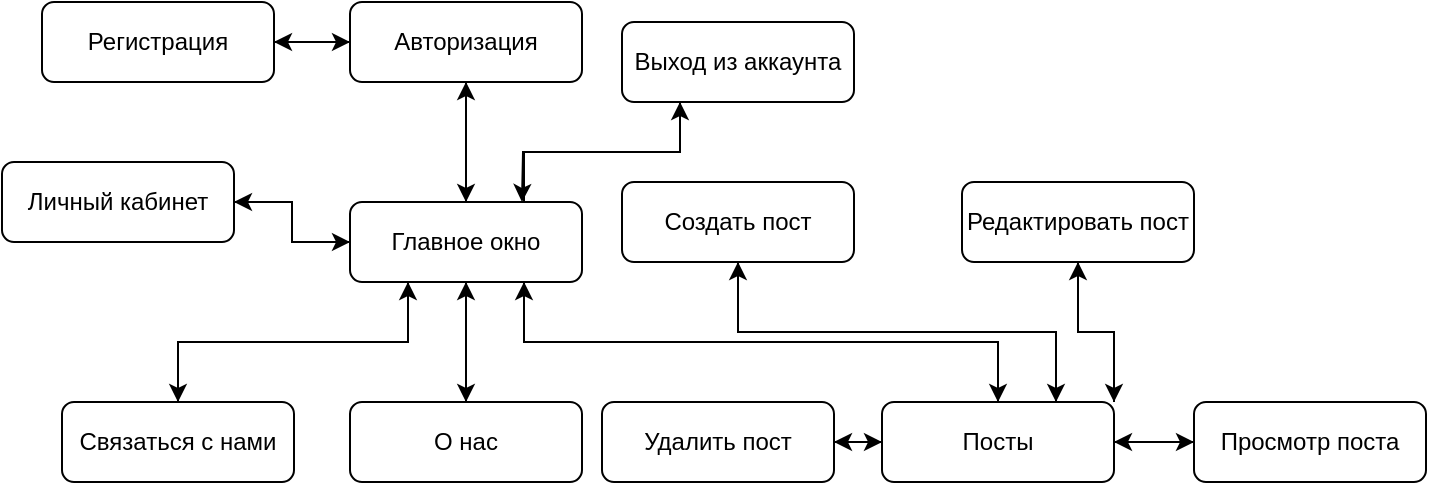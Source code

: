 <mxfile version="14.7.1" type="github">
  <diagram id="dhQph6XMhLJBkTcOBVVm" name="Page-1">
    <mxGraphModel dx="1359" dy="792" grid="1" gridSize="10" guides="1" tooltips="1" connect="1" arrows="1" fold="1" page="1" pageScale="1" pageWidth="827" pageHeight="1169" math="0" shadow="0">
      <root>
        <mxCell id="0" />
        <mxCell id="1" parent="0" />
        <mxCell id="I7o8DJMVMm2Aevz03Bqx-7" style="edgeStyle=orthogonalEdgeStyle;rounded=0;orthogonalLoop=1;jettySize=auto;html=1;exitX=0.5;exitY=0;exitDx=0;exitDy=0;entryX=0.5;entryY=1;entryDx=0;entryDy=0;" edge="1" parent="1" source="I7o8DJMVMm2Aevz03Bqx-1" target="I7o8DJMVMm2Aevz03Bqx-2">
          <mxGeometry relative="1" as="geometry" />
        </mxCell>
        <mxCell id="I7o8DJMVMm2Aevz03Bqx-17" style="edgeStyle=orthogonalEdgeStyle;rounded=0;orthogonalLoop=1;jettySize=auto;html=1;exitX=0.25;exitY=1;exitDx=0;exitDy=0;entryX=0.5;entryY=0;entryDx=0;entryDy=0;" edge="1" parent="1" source="I7o8DJMVMm2Aevz03Bqx-1" target="I7o8DJMVMm2Aevz03Bqx-8">
          <mxGeometry relative="1" as="geometry" />
        </mxCell>
        <mxCell id="I7o8DJMVMm2Aevz03Bqx-19" style="edgeStyle=orthogonalEdgeStyle;rounded=0;orthogonalLoop=1;jettySize=auto;html=1;exitX=0.5;exitY=1;exitDx=0;exitDy=0;entryX=0.5;entryY=0;entryDx=0;entryDy=0;" edge="1" parent="1" source="I7o8DJMVMm2Aevz03Bqx-1" target="I7o8DJMVMm2Aevz03Bqx-9">
          <mxGeometry relative="1" as="geometry" />
        </mxCell>
        <mxCell id="I7o8DJMVMm2Aevz03Bqx-20" style="edgeStyle=orthogonalEdgeStyle;rounded=0;orthogonalLoop=1;jettySize=auto;html=1;exitX=0.75;exitY=1;exitDx=0;exitDy=0;entryX=0.5;entryY=0;entryDx=0;entryDy=0;" edge="1" parent="1" source="I7o8DJMVMm2Aevz03Bqx-1" target="I7o8DJMVMm2Aevz03Bqx-10">
          <mxGeometry relative="1" as="geometry" />
        </mxCell>
        <mxCell id="I7o8DJMVMm2Aevz03Bqx-35" style="edgeStyle=orthogonalEdgeStyle;rounded=0;orthogonalLoop=1;jettySize=auto;html=1;exitX=0;exitY=0.5;exitDx=0;exitDy=0;entryX=1;entryY=0.5;entryDx=0;entryDy=0;" edge="1" parent="1" source="I7o8DJMVMm2Aevz03Bqx-1" target="I7o8DJMVMm2Aevz03Bqx-34">
          <mxGeometry relative="1" as="geometry" />
        </mxCell>
        <mxCell id="I7o8DJMVMm2Aevz03Bqx-38" style="edgeStyle=orthogonalEdgeStyle;rounded=0;orthogonalLoop=1;jettySize=auto;html=1;exitX=0.75;exitY=0;exitDx=0;exitDy=0;entryX=0.25;entryY=1;entryDx=0;entryDy=0;" edge="1" parent="1" source="I7o8DJMVMm2Aevz03Bqx-1" target="I7o8DJMVMm2Aevz03Bqx-37">
          <mxGeometry relative="1" as="geometry" />
        </mxCell>
        <mxCell id="I7o8DJMVMm2Aevz03Bqx-1" value="Главное окно" style="rounded=1;whiteSpace=wrap;html=1;" vertex="1" parent="1">
          <mxGeometry x="294" y="180" width="116" height="40" as="geometry" />
        </mxCell>
        <mxCell id="I7o8DJMVMm2Aevz03Bqx-4" style="edgeStyle=orthogonalEdgeStyle;rounded=0;orthogonalLoop=1;jettySize=auto;html=1;exitX=0;exitY=0.5;exitDx=0;exitDy=0;entryX=1;entryY=0.5;entryDx=0;entryDy=0;" edge="1" parent="1" source="I7o8DJMVMm2Aevz03Bqx-2" target="I7o8DJMVMm2Aevz03Bqx-3">
          <mxGeometry relative="1" as="geometry" />
        </mxCell>
        <mxCell id="I7o8DJMVMm2Aevz03Bqx-6" style="edgeStyle=orthogonalEdgeStyle;rounded=0;orthogonalLoop=1;jettySize=auto;html=1;exitX=0.5;exitY=1;exitDx=0;exitDy=0;entryX=0.5;entryY=0;entryDx=0;entryDy=0;" edge="1" parent="1" source="I7o8DJMVMm2Aevz03Bqx-2" target="I7o8DJMVMm2Aevz03Bqx-1">
          <mxGeometry relative="1" as="geometry" />
        </mxCell>
        <mxCell id="I7o8DJMVMm2Aevz03Bqx-2" value="Авторизация" style="rounded=1;whiteSpace=wrap;html=1;" vertex="1" parent="1">
          <mxGeometry x="294" y="80" width="116" height="40" as="geometry" />
        </mxCell>
        <mxCell id="I7o8DJMVMm2Aevz03Bqx-5" style="edgeStyle=orthogonalEdgeStyle;rounded=0;orthogonalLoop=1;jettySize=auto;html=1;exitX=1;exitY=0.5;exitDx=0;exitDy=0;entryX=0;entryY=0.5;entryDx=0;entryDy=0;" edge="1" parent="1" source="I7o8DJMVMm2Aevz03Bqx-3" target="I7o8DJMVMm2Aevz03Bqx-2">
          <mxGeometry relative="1" as="geometry" />
        </mxCell>
        <mxCell id="I7o8DJMVMm2Aevz03Bqx-3" value="Регистрация" style="rounded=1;whiteSpace=wrap;html=1;" vertex="1" parent="1">
          <mxGeometry x="140" y="80" width="116" height="40" as="geometry" />
        </mxCell>
        <mxCell id="I7o8DJMVMm2Aevz03Bqx-16" style="edgeStyle=orthogonalEdgeStyle;rounded=0;orthogonalLoop=1;jettySize=auto;html=1;exitX=0.5;exitY=0;exitDx=0;exitDy=0;entryX=0.25;entryY=1;entryDx=0;entryDy=0;" edge="1" parent="1" source="I7o8DJMVMm2Aevz03Bqx-8" target="I7o8DJMVMm2Aevz03Bqx-1">
          <mxGeometry relative="1" as="geometry" />
        </mxCell>
        <mxCell id="I7o8DJMVMm2Aevz03Bqx-8" value="Связаться с нами" style="rounded=1;whiteSpace=wrap;html=1;" vertex="1" parent="1">
          <mxGeometry x="150" y="280" width="116" height="40" as="geometry" />
        </mxCell>
        <mxCell id="I7o8DJMVMm2Aevz03Bqx-18" style="edgeStyle=orthogonalEdgeStyle;rounded=0;orthogonalLoop=1;jettySize=auto;html=1;exitX=0.5;exitY=0;exitDx=0;exitDy=0;entryX=0.5;entryY=1;entryDx=0;entryDy=0;" edge="1" parent="1" source="I7o8DJMVMm2Aevz03Bqx-9" target="I7o8DJMVMm2Aevz03Bqx-1">
          <mxGeometry relative="1" as="geometry" />
        </mxCell>
        <mxCell id="I7o8DJMVMm2Aevz03Bqx-9" value="О нас" style="rounded=1;whiteSpace=wrap;html=1;" vertex="1" parent="1">
          <mxGeometry x="294" y="280" width="116" height="40" as="geometry" />
        </mxCell>
        <mxCell id="I7o8DJMVMm2Aevz03Bqx-21" style="edgeStyle=orthogonalEdgeStyle;rounded=0;orthogonalLoop=1;jettySize=auto;html=1;exitX=0.5;exitY=0;exitDx=0;exitDy=0;entryX=0.75;entryY=1;entryDx=0;entryDy=0;" edge="1" parent="1" source="I7o8DJMVMm2Aevz03Bqx-10" target="I7o8DJMVMm2Aevz03Bqx-1">
          <mxGeometry relative="1" as="geometry" />
        </mxCell>
        <mxCell id="I7o8DJMVMm2Aevz03Bqx-23" style="edgeStyle=orthogonalEdgeStyle;rounded=0;orthogonalLoop=1;jettySize=auto;html=1;exitX=0.75;exitY=0;exitDx=0;exitDy=0;entryX=0.5;entryY=1;entryDx=0;entryDy=0;" edge="1" parent="1" source="I7o8DJMVMm2Aevz03Bqx-10" target="I7o8DJMVMm2Aevz03Bqx-22">
          <mxGeometry relative="1" as="geometry" />
        </mxCell>
        <mxCell id="I7o8DJMVMm2Aevz03Bqx-25" style="edgeStyle=orthogonalEdgeStyle;rounded=0;orthogonalLoop=1;jettySize=auto;html=1;exitX=0;exitY=0.5;exitDx=0;exitDy=0;entryX=1;entryY=0.5;entryDx=0;entryDy=0;" edge="1" parent="1" source="I7o8DJMVMm2Aevz03Bqx-10" target="I7o8DJMVMm2Aevz03Bqx-24">
          <mxGeometry relative="1" as="geometry" />
        </mxCell>
        <mxCell id="I7o8DJMVMm2Aevz03Bqx-29" style="edgeStyle=orthogonalEdgeStyle;rounded=0;orthogonalLoop=1;jettySize=auto;html=1;exitX=1;exitY=0;exitDx=0;exitDy=0;entryX=0.5;entryY=1;entryDx=0;entryDy=0;" edge="1" parent="1" source="I7o8DJMVMm2Aevz03Bqx-10" target="I7o8DJMVMm2Aevz03Bqx-28">
          <mxGeometry relative="1" as="geometry" />
        </mxCell>
        <mxCell id="I7o8DJMVMm2Aevz03Bqx-32" style="edgeStyle=orthogonalEdgeStyle;rounded=0;orthogonalLoop=1;jettySize=auto;html=1;exitX=1;exitY=0.5;exitDx=0;exitDy=0;entryX=0;entryY=0.5;entryDx=0;entryDy=0;" edge="1" parent="1" source="I7o8DJMVMm2Aevz03Bqx-10" target="I7o8DJMVMm2Aevz03Bqx-31">
          <mxGeometry relative="1" as="geometry" />
        </mxCell>
        <mxCell id="I7o8DJMVMm2Aevz03Bqx-10" value="Посты" style="rounded=1;whiteSpace=wrap;html=1;" vertex="1" parent="1">
          <mxGeometry x="560" y="280" width="116" height="40" as="geometry" />
        </mxCell>
        <mxCell id="I7o8DJMVMm2Aevz03Bqx-27" style="edgeStyle=orthogonalEdgeStyle;rounded=0;orthogonalLoop=1;jettySize=auto;html=1;exitX=0.5;exitY=1;exitDx=0;exitDy=0;entryX=0.75;entryY=0;entryDx=0;entryDy=0;" edge="1" parent="1" source="I7o8DJMVMm2Aevz03Bqx-22" target="I7o8DJMVMm2Aevz03Bqx-10">
          <mxGeometry relative="1" as="geometry" />
        </mxCell>
        <mxCell id="I7o8DJMVMm2Aevz03Bqx-22" value="Создать пост" style="rounded=1;whiteSpace=wrap;html=1;" vertex="1" parent="1">
          <mxGeometry x="430" y="170" width="116" height="40" as="geometry" />
        </mxCell>
        <mxCell id="I7o8DJMVMm2Aevz03Bqx-26" style="edgeStyle=orthogonalEdgeStyle;rounded=0;orthogonalLoop=1;jettySize=auto;html=1;exitX=1;exitY=0.5;exitDx=0;exitDy=0;entryX=0;entryY=0.5;entryDx=0;entryDy=0;" edge="1" parent="1" source="I7o8DJMVMm2Aevz03Bqx-24" target="I7o8DJMVMm2Aevz03Bqx-10">
          <mxGeometry relative="1" as="geometry" />
        </mxCell>
        <mxCell id="I7o8DJMVMm2Aevz03Bqx-24" value="Удалить пост" style="rounded=1;whiteSpace=wrap;html=1;" vertex="1" parent="1">
          <mxGeometry x="420" y="280" width="116" height="40" as="geometry" />
        </mxCell>
        <mxCell id="I7o8DJMVMm2Aevz03Bqx-30" style="edgeStyle=orthogonalEdgeStyle;rounded=0;orthogonalLoop=1;jettySize=auto;html=1;exitX=0.5;exitY=1;exitDx=0;exitDy=0;entryX=1;entryY=0;entryDx=0;entryDy=0;" edge="1" parent="1" source="I7o8DJMVMm2Aevz03Bqx-28" target="I7o8DJMVMm2Aevz03Bqx-10">
          <mxGeometry relative="1" as="geometry" />
        </mxCell>
        <mxCell id="I7o8DJMVMm2Aevz03Bqx-28" value="Редактировать пост" style="rounded=1;whiteSpace=wrap;html=1;" vertex="1" parent="1">
          <mxGeometry x="600" y="170" width="116" height="40" as="geometry" />
        </mxCell>
        <mxCell id="I7o8DJMVMm2Aevz03Bqx-33" style="edgeStyle=orthogonalEdgeStyle;rounded=0;orthogonalLoop=1;jettySize=auto;html=1;exitX=0;exitY=0.5;exitDx=0;exitDy=0;entryX=1;entryY=0.5;entryDx=0;entryDy=0;" edge="1" parent="1" source="I7o8DJMVMm2Aevz03Bqx-31" target="I7o8DJMVMm2Aevz03Bqx-10">
          <mxGeometry relative="1" as="geometry" />
        </mxCell>
        <mxCell id="I7o8DJMVMm2Aevz03Bqx-31" value="Просмотр поста" style="rounded=1;whiteSpace=wrap;html=1;" vertex="1" parent="1">
          <mxGeometry x="716" y="280" width="116" height="40" as="geometry" />
        </mxCell>
        <mxCell id="I7o8DJMVMm2Aevz03Bqx-36" style="edgeStyle=orthogonalEdgeStyle;rounded=0;orthogonalLoop=1;jettySize=auto;html=1;exitX=1;exitY=0.5;exitDx=0;exitDy=0;entryX=0;entryY=0.5;entryDx=0;entryDy=0;" edge="1" parent="1" source="I7o8DJMVMm2Aevz03Bqx-34" target="I7o8DJMVMm2Aevz03Bqx-1">
          <mxGeometry relative="1" as="geometry" />
        </mxCell>
        <mxCell id="I7o8DJMVMm2Aevz03Bqx-34" value="Личный кабинет" style="rounded=1;whiteSpace=wrap;html=1;" vertex="1" parent="1">
          <mxGeometry x="120" y="160" width="116" height="40" as="geometry" />
        </mxCell>
        <mxCell id="I7o8DJMVMm2Aevz03Bqx-39" style="edgeStyle=orthogonalEdgeStyle;rounded=0;orthogonalLoop=1;jettySize=auto;html=1;exitX=0.25;exitY=1;exitDx=0;exitDy=0;" edge="1" parent="1" source="I7o8DJMVMm2Aevz03Bqx-37">
          <mxGeometry relative="1" as="geometry">
            <mxPoint x="380.0" y="180" as="targetPoint" />
          </mxGeometry>
        </mxCell>
        <mxCell id="I7o8DJMVMm2Aevz03Bqx-37" value="Выход из аккаунта" style="rounded=1;whiteSpace=wrap;html=1;" vertex="1" parent="1">
          <mxGeometry x="430" y="90" width="116" height="40" as="geometry" />
        </mxCell>
      </root>
    </mxGraphModel>
  </diagram>
</mxfile>
